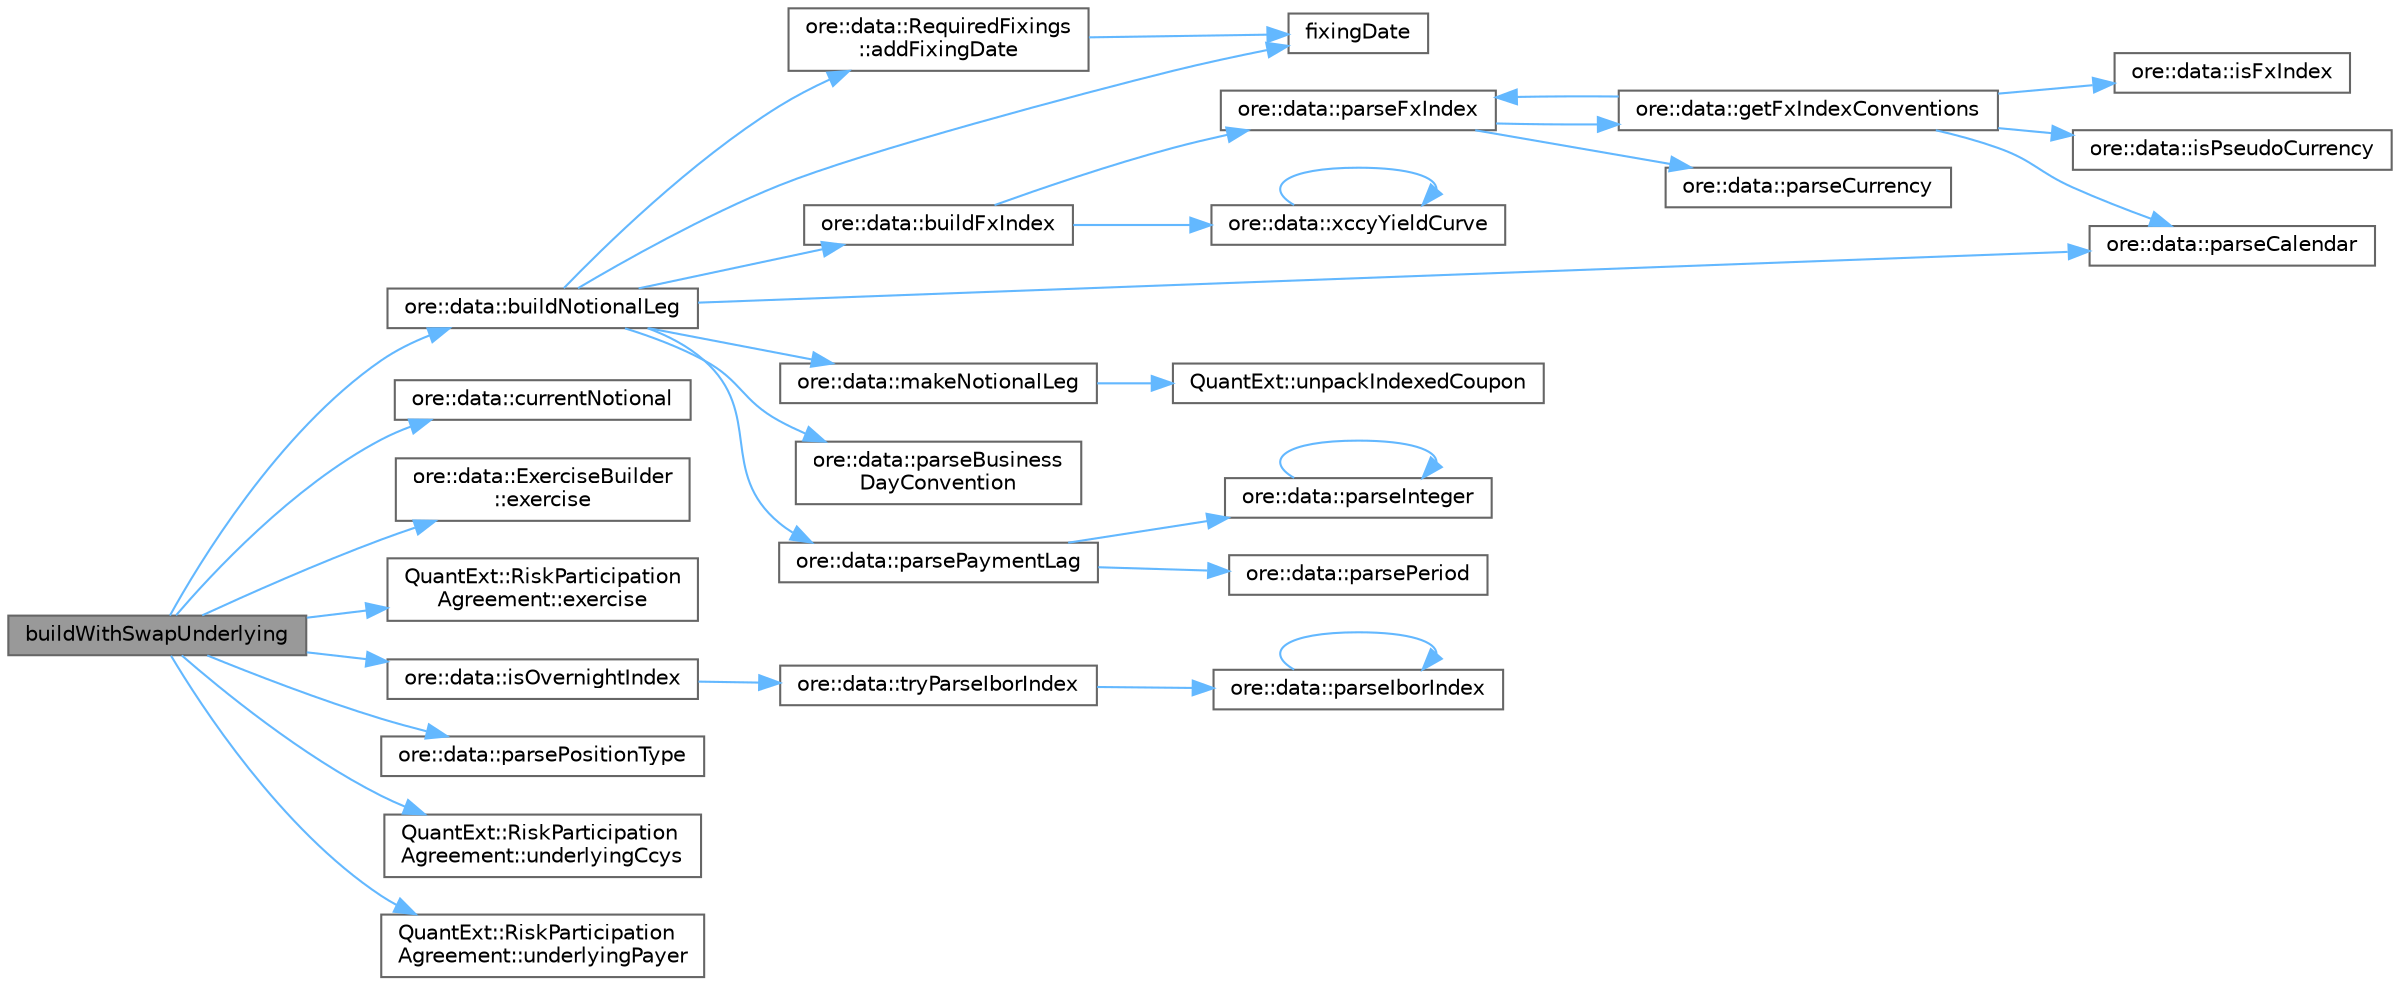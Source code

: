 digraph "buildWithSwapUnderlying"
{
 // INTERACTIVE_SVG=YES
 // LATEX_PDF_SIZE
  bgcolor="transparent";
  edge [fontname=Helvetica,fontsize=10,labelfontname=Helvetica,labelfontsize=10];
  node [fontname=Helvetica,fontsize=10,shape=box,height=0.2,width=0.4];
  rankdir="LR";
  Node1 [label="buildWithSwapUnderlying",height=0.2,width=0.4,color="gray40", fillcolor="grey60", style="filled", fontcolor="black",tooltip=" "];
  Node1 -> Node2 [color="steelblue1",style="solid"];
  Node2 [label="ore::data::buildNotionalLeg",height=0.2,width=0.4,color="grey40", fillcolor="white", style="filled",URL="$namespaceore_1_1data.html#a792a0b239a9628b7317a886e02c7a005",tooltip=" "];
  Node2 -> Node3 [color="steelblue1",style="solid"];
  Node3 [label="ore::data::RequiredFixings\l::addFixingDate",height=0.2,width=0.4,color="grey40", fillcolor="white", style="filled",URL="$classore_1_1data_1_1_required_fixings.html#ab7dfe7e5dd7a3d8d8f67fc9096a3c57d",tooltip=" "];
  Node3 -> Node4 [color="steelblue1",style="solid"];
  Node4 [label="fixingDate",height=0.2,width=0.4,color="grey40", fillcolor="white", style="filled",URL="C:/dev/ORE/documentation/QuantExt/doc/quantext.tag$namespace_quant_ext_1_1_zero_inflation.html#a57de786c1c8988b6da9d354282b4b370",tooltip=" "];
  Node2 -> Node5 [color="steelblue1",style="solid"];
  Node5 [label="ore::data::buildFxIndex",height=0.2,width=0.4,color="grey40", fillcolor="white", style="filled",URL="$namespaceore_1_1data.html#ae313b95f8a3ab32f9ef5fbb83ac3254f",tooltip=" "];
  Node5 -> Node6 [color="steelblue1",style="solid"];
  Node6 [label="ore::data::parseFxIndex",height=0.2,width=0.4,color="grey40", fillcolor="white", style="filled",URL="$group__utilities.html#ga4c161c978377952d86a509a855e564b6",tooltip="Convert std::string to QuantExt::FxIndex."];
  Node6 -> Node7 [color="steelblue1",style="solid"];
  Node7 [label="ore::data::getFxIndexConventions",height=0.2,width=0.4,color="grey40", fillcolor="white", style="filled",URL="$namespaceore_1_1data.html#a924eb5d1881d31c82ac8abbdc15a5027",tooltip=" "];
  Node7 -> Node8 [color="steelblue1",style="solid"];
  Node8 [label="ore::data::isFxIndex",height=0.2,width=0.4,color="grey40", fillcolor="white", style="filled",URL="$namespaceore_1_1data.html#a123e19b0fac4f5124a8c26bad300de0e",tooltip=" "];
  Node7 -> Node9 [color="steelblue1",style="solid"];
  Node9 [label="ore::data::isPseudoCurrency",height=0.2,width=0.4,color="grey40", fillcolor="white", style="filled",URL="$group__utilities.html#gac0cf10eef45b9d706e29e7eb2ddddc90",tooltip="check for pseudo currency = precious metal or crypto currency *‍/"];
  Node7 -> Node10 [color="steelblue1",style="solid"];
  Node10 [label="ore::data::parseCalendar",height=0.2,width=0.4,color="grey40", fillcolor="white", style="filled",URL="$group__utilities.html#ga0f72d6fcccae10a674bdcd5095200f14",tooltip="Convert text to QuantLib::Calendar."];
  Node7 -> Node6 [color="steelblue1",style="solid"];
  Node6 -> Node11 [color="steelblue1",style="solid"];
  Node11 [label="ore::data::parseCurrency",height=0.2,width=0.4,color="grey40", fillcolor="white", style="filled",URL="$group__utilities.html#ga6e9e781a58e78200301c76161589fc7b",tooltip="Convert text to QuantLib::Currency."];
  Node5 -> Node12 [color="steelblue1",style="solid"];
  Node12 [label="ore::data::xccyYieldCurve",height=0.2,width=0.4,color="grey40", fillcolor="white", style="filled",URL="$namespaceore_1_1data.html#a02864b97f8a5f61c74d6b78ca65d7c30",tooltip=" "];
  Node12 -> Node12 [color="steelblue1",style="solid"];
  Node2 -> Node4 [color="steelblue1",style="solid"];
  Node2 -> Node13 [color="steelblue1",style="solid"];
  Node13 [label="ore::data::makeNotionalLeg",height=0.2,width=0.4,color="grey40", fillcolor="white", style="filled",URL="$namespaceore_1_1data.html#ae030500c96479ede4d5ad36ce76161b7",tooltip=" "];
  Node13 -> Node14 [color="steelblue1",style="solid"];
  Node14 [label="QuantExt::unpackIndexedCoupon",height=0.2,width=0.4,color="grey40", fillcolor="white", style="filled",URL="C:/dev/ORE/documentation/QuantExt/doc/quantext.tag$namespace_quant_ext.html#a2fbdcf775a469730892895d65ec4decc",tooltip=" "];
  Node2 -> Node15 [color="steelblue1",style="solid"];
  Node15 [label="ore::data::parseBusiness\lDayConvention",height=0.2,width=0.4,color="grey40", fillcolor="white", style="filled",URL="$group__utilities.html#ga86adcf55f91e340ff40783964666e732",tooltip="Convert text to QuantLib::BusinessDayConvention."];
  Node2 -> Node10 [color="steelblue1",style="solid"];
  Node2 -> Node16 [color="steelblue1",style="solid"];
  Node16 [label="ore::data::parsePaymentLag",height=0.2,width=0.4,color="grey40", fillcolor="white", style="filled",URL="$group__utilities.html#gaaccd32117e7bb7cbec793de579976cc8",tooltip="Convert text to PaymentLag."];
  Node16 -> Node17 [color="steelblue1",style="solid"];
  Node17 [label="ore::data::parseInteger",height=0.2,width=0.4,color="grey40", fillcolor="white", style="filled",URL="$group__utilities.html#gaecd67eda4fb5f4859bb8f6d383547721",tooltip="Convert text to QuantLib::Integer."];
  Node17 -> Node17 [color="steelblue1",style="solid"];
  Node16 -> Node18 [color="steelblue1",style="solid"];
  Node18 [label="ore::data::parsePeriod",height=0.2,width=0.4,color="grey40", fillcolor="white", style="filled",URL="$group__utilities.html#ga8e0623e2cb01e250e9cfec4619256208",tooltip="Convert text to QuantLib::Period."];
  Node1 -> Node19 [color="steelblue1",style="solid"];
  Node19 [label="ore::data::currentNotional",height=0.2,width=0.4,color="grey40", fillcolor="white", style="filled",URL="$namespaceore_1_1data.html#a43e91fce1c1cb13a28fa91d7d893109d",tooltip=" "];
  Node1 -> Node20 [color="steelblue1",style="solid"];
  Node20 [label="ore::data::ExerciseBuilder\l::exercise",height=0.2,width=0.4,color="grey40", fillcolor="white", style="filled",URL="$classore_1_1data_1_1_exercise_builder.html#a0d3cb99f0c4074d99e3773b4643b34b3",tooltip=" "];
  Node1 -> Node21 [color="steelblue1",style="solid"];
  Node21 [label="QuantExt::RiskParticipation\lAgreement::exercise",height=0.2,width=0.4,color="grey40", fillcolor="white", style="filled",URL="C:/dev/ORE/documentation/QuantExt/doc/quantext.tag$class_quant_ext_1_1_risk_participation_agreement.html#a386ca9f08e3ee18ea5555628f91bdd91",tooltip=" "];
  Node1 -> Node22 [color="steelblue1",style="solid"];
  Node22 [label="ore::data::isOvernightIndex",height=0.2,width=0.4,color="grey40", fillcolor="white", style="filled",URL="$group__utilities.html#ga2f0695fe62430369b6acca7976d7be97",tooltip="Return true if the indexName is that of an overnight index, otherwise false."];
  Node22 -> Node23 [color="steelblue1",style="solid"];
  Node23 [label="ore::data::tryParseIborIndex",height=0.2,width=0.4,color="grey40", fillcolor="white", style="filled",URL="$group__utilities.html#ga53500116b2cd1c6fd1598065f9ef64b2",tooltip="Try to convert std::string to QuantLib::IborIndex."];
  Node23 -> Node24 [color="steelblue1",style="solid"];
  Node24 [label="ore::data::parseIborIndex",height=0.2,width=0.4,color="grey40", fillcolor="white", style="filled",URL="$group__utilities.html#ga2d18ab5807f92319c9db2c13f4904738",tooltip="Convert std::string to QuantLib::IborIndex."];
  Node24 -> Node24 [color="steelblue1",style="solid"];
  Node1 -> Node25 [color="steelblue1",style="solid"];
  Node25 [label="ore::data::parsePositionType",height=0.2,width=0.4,color="grey40", fillcolor="white", style="filled",URL="$group__utilities.html#ga71937c757a73b33221be6ce6a8046839",tooltip="Convert text to QuantLib::Position::Type."];
  Node1 -> Node26 [color="steelblue1",style="solid"];
  Node26 [label="QuantExt::RiskParticipation\lAgreement::underlyingCcys",height=0.2,width=0.4,color="grey40", fillcolor="white", style="filled",URL="C:/dev/ORE/documentation/QuantExt/doc/quantext.tag$class_quant_ext_1_1_risk_participation_agreement.html#a983e342ac6608f833095187b51b6d372",tooltip=" "];
  Node1 -> Node27 [color="steelblue1",style="solid"];
  Node27 [label="QuantExt::RiskParticipation\lAgreement::underlyingPayer",height=0.2,width=0.4,color="grey40", fillcolor="white", style="filled",URL="C:/dev/ORE/documentation/QuantExt/doc/quantext.tag$class_quant_ext_1_1_risk_participation_agreement.html#aa8155f15943fe9acbcff536adbf7b191",tooltip=" "];
}
